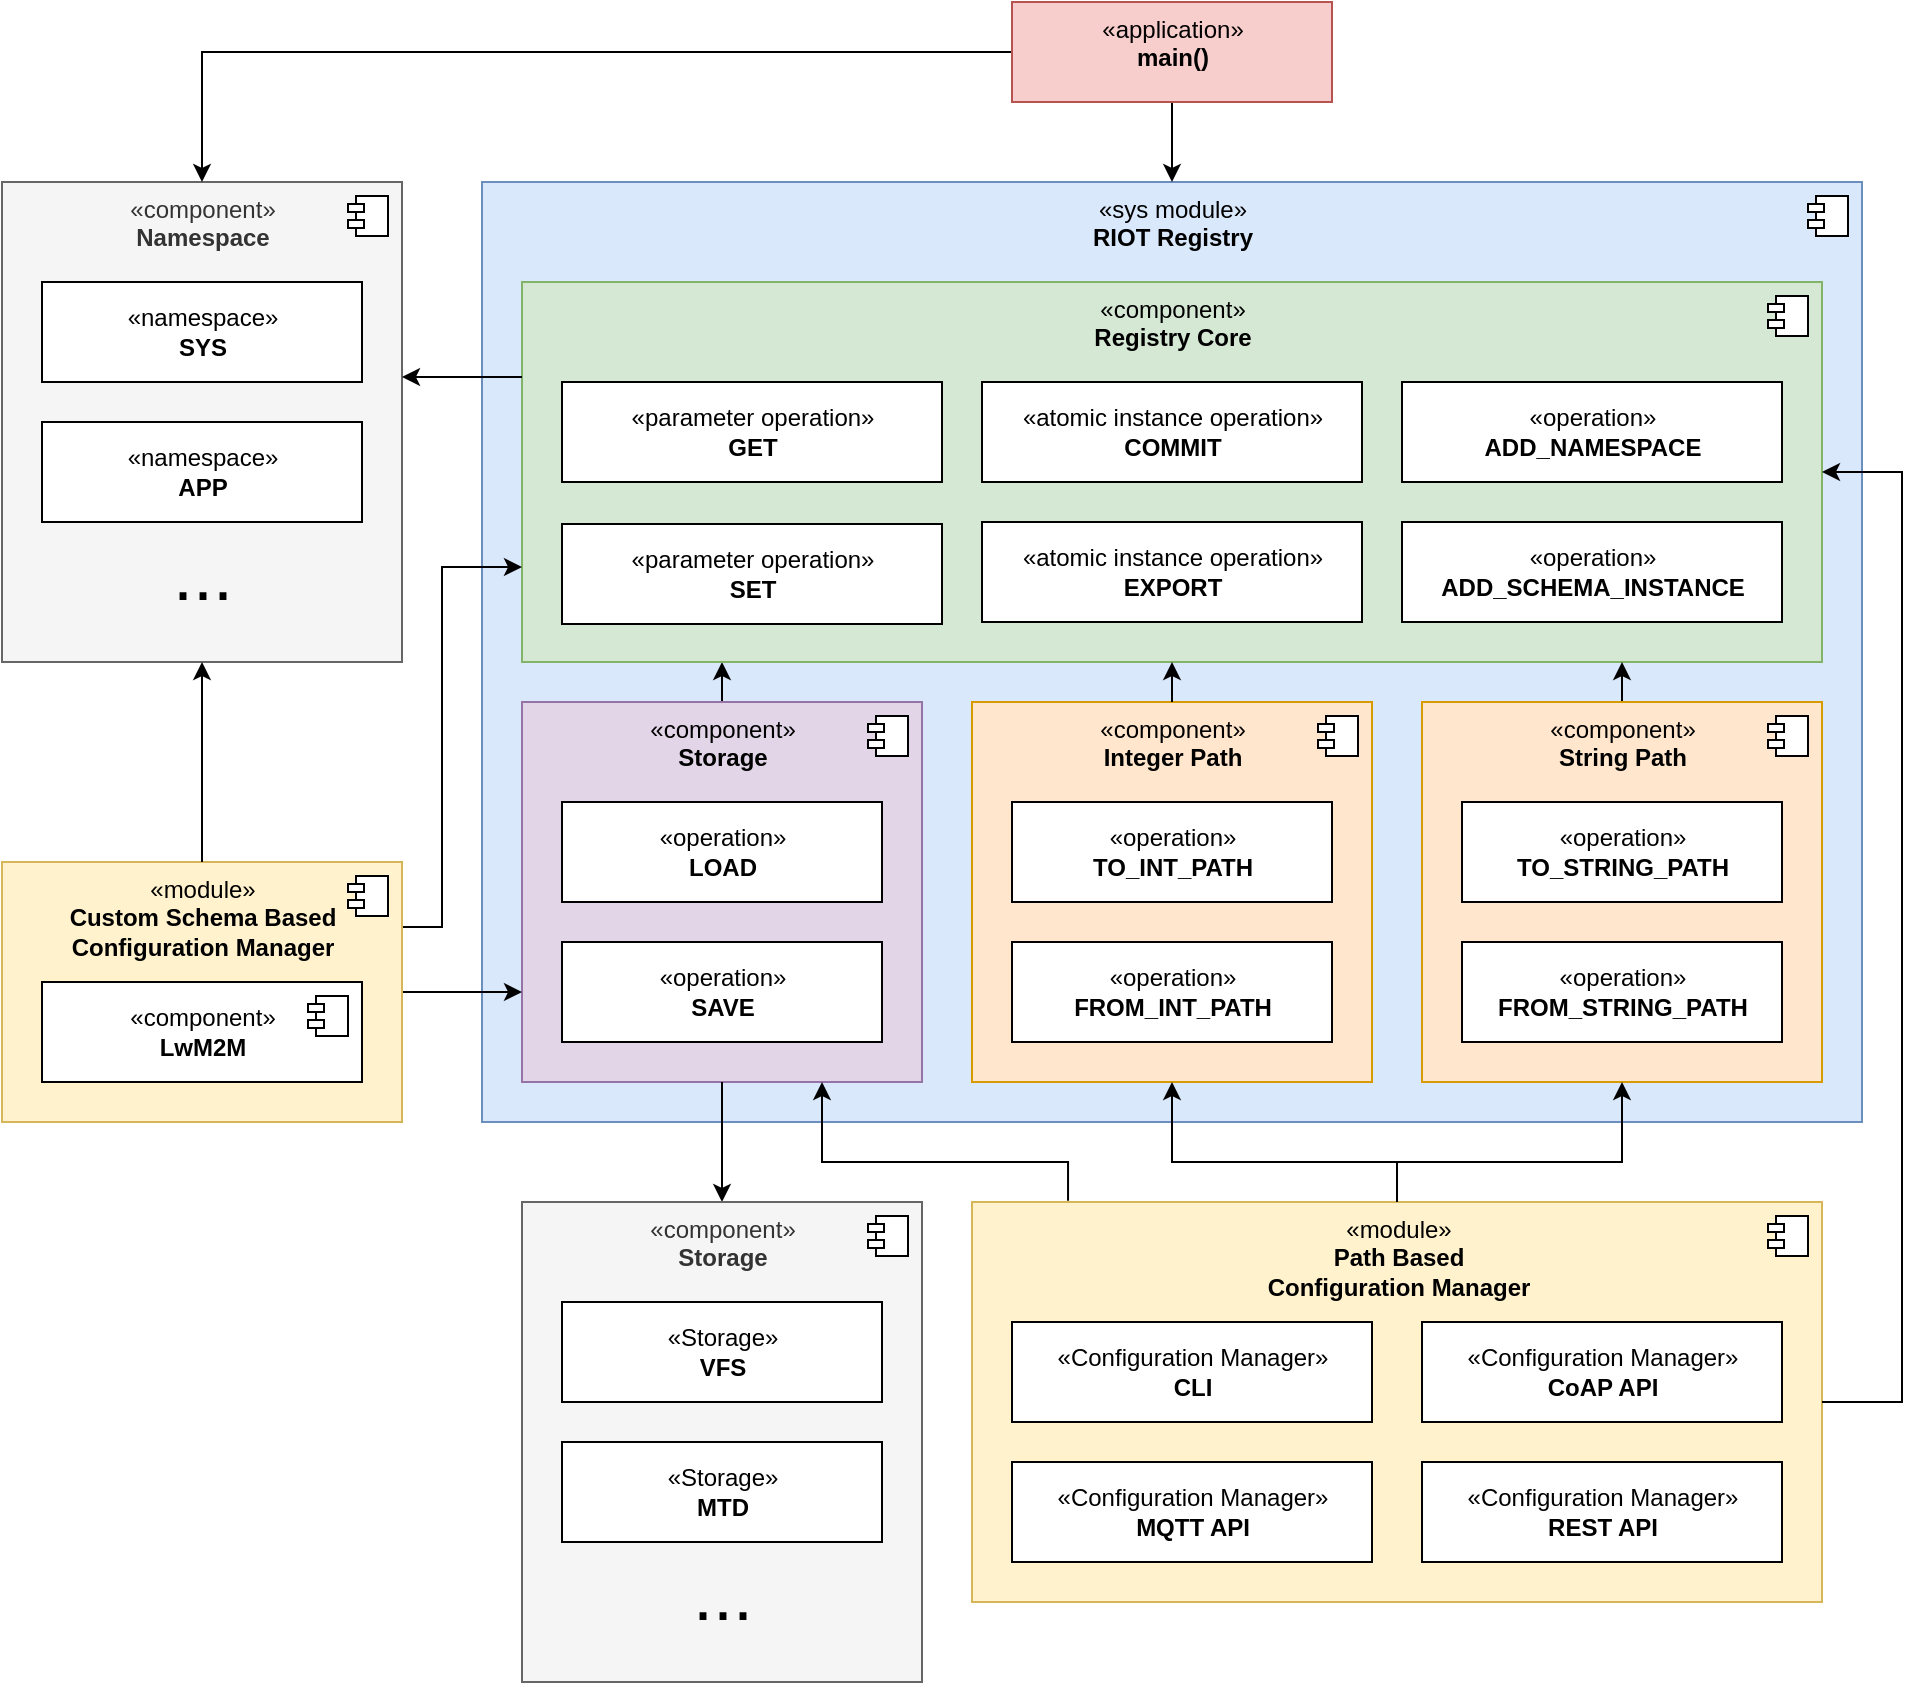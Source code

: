 <mxfile>
    <diagram id="h9DzdqyxrpRUiVM34piB" name="Page-1">
        <mxGraphModel dx="2255" dy="2449" grid="1" gridSize="10" guides="1" tooltips="1" connect="1" arrows="1" fold="1" page="1" pageScale="1" pageWidth="1169" pageHeight="827" math="0" shadow="0">
            <root>
                <mxCell id="0"/>
                <mxCell id="1" parent="0"/>
                <mxCell id="35" value="«sys module»&lt;br&gt;&lt;b&gt;RIOT Registry&lt;/b&gt;" style="html=1;dropTarget=0;verticalAlign=top;fillColor=#dae8fc;strokeColor=#6c8ebf;" parent="1" vertex="1">
                    <mxGeometry x="-880" y="-1520" width="690" height="470" as="geometry"/>
                </mxCell>
                <mxCell id="36" value="" style="shape=module;jettyWidth=8;jettyHeight=4;" parent="35" vertex="1">
                    <mxGeometry x="1" width="20" height="20" relative="1" as="geometry">
                        <mxPoint x="-27" y="7" as="offset"/>
                    </mxGeometry>
                </mxCell>
                <mxCell id="74" style="edgeStyle=elbowEdgeStyle;rounded=0;html=1;fontSize=36;" parent="1" source="57" target="2" edge="1">
                    <mxGeometry relative="1" as="geometry"/>
                </mxCell>
                <mxCell id="57" value="«component»&lt;br&gt;&lt;b&gt;Storage&lt;/b&gt;" style="html=1;dropTarget=0;verticalAlign=top;fillColor=#e1d5e7;strokeColor=#9673a6;" parent="1" vertex="1">
                    <mxGeometry x="-860" y="-1260" width="200" height="190" as="geometry"/>
                </mxCell>
                <mxCell id="58" value="" style="shape=module;jettyWidth=8;jettyHeight=4;" parent="57" vertex="1">
                    <mxGeometry x="1" width="20" height="20" relative="1" as="geometry">
                        <mxPoint x="-27" y="7" as="offset"/>
                    </mxGeometry>
                </mxCell>
                <mxCell id="50" value="«module»&lt;br&gt;&lt;b&gt;Path Based&lt;br&gt;Configuration Manager&lt;/b&gt;" style="html=1;dropTarget=0;verticalAlign=top;fillColor=#fff2cc;strokeColor=#d6b656;" parent="1" vertex="1">
                    <mxGeometry x="-635" y="-1010" width="425" height="200" as="geometry"/>
                </mxCell>
                <mxCell id="51" value="" style="shape=module;jettyWidth=8;jettyHeight=4;" parent="50" vertex="1">
                    <mxGeometry x="1" width="20" height="20" relative="1" as="geometry">
                        <mxPoint x="-27" y="7" as="offset"/>
                    </mxGeometry>
                </mxCell>
                <mxCell id="2" value="«component»&lt;br&gt;&lt;b&gt;Registry Core&lt;/b&gt;" style="html=1;dropTarget=0;verticalAlign=top;fillColor=#d5e8d4;strokeColor=#82b366;" parent="1" vertex="1">
                    <mxGeometry x="-860" y="-1470" width="650" height="190" as="geometry"/>
                </mxCell>
                <mxCell id="3" value="" style="shape=module;jettyWidth=8;jettyHeight=4;" parent="2" vertex="1">
                    <mxGeometry x="1" width="20" height="20" relative="1" as="geometry">
                        <mxPoint x="-27" y="7" as="offset"/>
                    </mxGeometry>
                </mxCell>
                <mxCell id="118" style="html=1;edgeStyle=elbowEdgeStyle;" parent="1" source="4" target="2" edge="1">
                    <mxGeometry relative="1" as="geometry"/>
                </mxCell>
                <mxCell id="4" value="«component»&lt;br&gt;&lt;b&gt;String Path&lt;/b&gt;" style="html=1;dropTarget=0;verticalAlign=top;fillColor=#ffe6cc;strokeColor=#d79b00;" parent="1" vertex="1">
                    <mxGeometry x="-410" y="-1260" width="200" height="190" as="geometry"/>
                </mxCell>
                <mxCell id="5" value="" style="shape=module;jettyWidth=8;jettyHeight=4;" parent="4" vertex="1">
                    <mxGeometry x="1" width="20" height="20" relative="1" as="geometry">
                        <mxPoint x="-27" y="7" as="offset"/>
                    </mxGeometry>
                </mxCell>
                <mxCell id="34" style="edgeStyle=elbowEdgeStyle;rounded=0;html=1;fontSize=36;entryX=0.5;entryY=1;entryDx=0;entryDy=0;exitX=0.5;exitY=0;exitDx=0;exitDy=0;elbow=vertical;" parent="1" source="50" target="4" edge="1">
                    <mxGeometry relative="1" as="geometry">
                        <mxPoint x="200" y="-920" as="targetPoint"/>
                        <Array as="points">
                            <mxPoint x="-370" y="-1030"/>
                        </Array>
                    </mxGeometry>
                </mxCell>
                <mxCell id="8" value="«Configuration Manager»&lt;br&gt;&lt;b&gt;CLI&lt;/b&gt;" style="html=1;dropTarget=0;verticalAlign=middle;" parent="1" vertex="1">
                    <mxGeometry x="-615" y="-950" width="180" height="50" as="geometry"/>
                </mxCell>
                <mxCell id="10" value="«component»&lt;br&gt;&lt;b&gt;Namespace&lt;/b&gt;" style="html=1;dropTarget=0;verticalAlign=top;fillColor=#f5f5f5;strokeColor=#666666;fontColor=#333333;" parent="1" vertex="1">
                    <mxGeometry x="-1120" y="-1520" width="200" height="240" as="geometry"/>
                </mxCell>
                <mxCell id="11" value="" style="shape=module;jettyWidth=8;jettyHeight=4;" parent="10" vertex="1">
                    <mxGeometry x="1" width="20" height="20" relative="1" as="geometry">
                        <mxPoint x="-27" y="7" as="offset"/>
                    </mxGeometry>
                </mxCell>
                <mxCell id="12" value="«namespace»&lt;br&gt;&lt;b&gt;SYS&lt;/b&gt;" style="html=1;dropTarget=0;verticalAlign=middle;" parent="1" vertex="1">
                    <mxGeometry x="-1100" y="-1470" width="160" height="50" as="geometry"/>
                </mxCell>
                <mxCell id="14" value="«namespace»&lt;br&gt;&lt;b&gt;APP&lt;/b&gt;" style="html=1;dropTarget=0;verticalAlign=middle;" parent="1" vertex="1">
                    <mxGeometry x="-1100" y="-1400" width="160" height="50" as="geometry"/>
                </mxCell>
                <mxCell id="18" value="&lt;font style=&quot;font-size: 36px;&quot;&gt;...&lt;/font&gt;" style="text;html=1;align=center;verticalAlign=middle;resizable=0;points=[];autosize=1;strokeColor=none;fillColor=none;" parent="1" vertex="1">
                    <mxGeometry x="-1045" y="-1354" width="50" height="60" as="geometry"/>
                </mxCell>
                <mxCell id="19" value="«parameter operation»&lt;br&gt;&lt;b&gt;GET&lt;/b&gt;" style="html=1;dropTarget=0;verticalAlign=middle;" parent="1" vertex="1">
                    <mxGeometry x="-840" y="-1420" width="190" height="50" as="geometry"/>
                </mxCell>
                <mxCell id="21" value="«parameter operation»&lt;br&gt;&lt;b&gt;SET&lt;/b&gt;" style="html=1;dropTarget=0;verticalAlign=middle;" parent="1" vertex="1">
                    <mxGeometry x="-840" y="-1349" width="190" height="50" as="geometry"/>
                </mxCell>
                <mxCell id="23" value="«operation»&lt;br&gt;&lt;b&gt;ADD_NAMESPACE&lt;/b&gt;" style="html=1;dropTarget=0;verticalAlign=middle;horizontal=1;" parent="1" vertex="1">
                    <mxGeometry x="-420" y="-1420" width="190" height="50" as="geometry"/>
                </mxCell>
                <mxCell id="25" value="«operation»&lt;br style=&quot;border-color: var(--border-color);&quot;&gt;&lt;b style=&quot;border-color: var(--border-color);&quot;&gt;ADD_SCHEMA_INSTANCE&lt;/b&gt;" style="html=1;dropTarget=0;verticalAlign=middle;" parent="1" vertex="1">
                    <mxGeometry x="-420" y="-1350" width="190" height="50" as="geometry"/>
                </mxCell>
                <mxCell id="30" value="«operation»&lt;br&gt;&lt;b&gt;TO_STRING_PATH&lt;/b&gt;" style="html=1;dropTarget=0;verticalAlign=middle;" parent="1" vertex="1">
                    <mxGeometry x="-390" y="-1210" width="160" height="50" as="geometry"/>
                </mxCell>
                <mxCell id="31" value="«operation»&lt;br&gt;&lt;b&gt;FROM_STRING_PATH&lt;/b&gt;" style="html=1;dropTarget=0;verticalAlign=middle;" parent="1" vertex="1">
                    <mxGeometry x="-390" y="-1140" width="160" height="50" as="geometry"/>
                </mxCell>
                <mxCell id="39" value="«Configuration Manager»&lt;br&gt;&lt;b&gt;CoAP API&lt;/b&gt;" style="html=1;dropTarget=0;verticalAlign=middle;" parent="1" vertex="1">
                    <mxGeometry x="-410" y="-950" width="180" height="50" as="geometry"/>
                </mxCell>
                <mxCell id="41" value="«Configuration Manager»&lt;br&gt;&lt;b&gt;MQTT API&lt;/b&gt;" style="html=1;dropTarget=0;verticalAlign=middle;" parent="1" vertex="1">
                    <mxGeometry x="-615" y="-880" width="180" height="50" as="geometry"/>
                </mxCell>
                <mxCell id="49" style="edgeStyle=elbowEdgeStyle;rounded=0;html=1;fontSize=36;exitX=1;exitY=0.25;exitDx=0;exitDy=0;entryX=0;entryY=0.75;entryDx=0;entryDy=0;" parent="1" source="60" target="2" edge="1">
                    <mxGeometry relative="1" as="geometry">
                        <mxPoint x="-70" y="-1295" as="sourcePoint"/>
                        <Array as="points">
                            <mxPoint x="-900" y="-1230"/>
                        </Array>
                    </mxGeometry>
                </mxCell>
                <mxCell id="59" style="edgeStyle=elbowEdgeStyle;rounded=0;elbow=vertical;html=1;fontSize=36;" parent="1" source="60" target="57" edge="1">
                    <mxGeometry relative="1" as="geometry">
                        <mxPoint x="30" y="-1270" as="sourcePoint"/>
                        <Array as="points">
                            <mxPoint x="-1040" y="-1160"/>
                        </Array>
                    </mxGeometry>
                </mxCell>
                <mxCell id="55" value="«operation»&lt;br&gt;&lt;b&gt;LOAD&lt;/b&gt;" style="html=1;dropTarget=0;verticalAlign=middle;" parent="1" vertex="1">
                    <mxGeometry x="-840" y="-1210" width="160" height="50" as="geometry"/>
                </mxCell>
                <mxCell id="56" value="«operation»&lt;br&gt;&lt;b&gt;SAVE&lt;/b&gt;" style="html=1;dropTarget=0;verticalAlign=middle;" parent="1" vertex="1">
                    <mxGeometry x="-840" y="-1140" width="160" height="50" as="geometry"/>
                </mxCell>
                <mxCell id="60" value="«module»&lt;br&gt;&lt;b&gt;Custom Schema Based&lt;br&gt;Configuration Manager&lt;/b&gt;" style="html=1;dropTarget=0;verticalAlign=top;fillColor=#fff2cc;strokeColor=#d6b656;" parent="1" vertex="1">
                    <mxGeometry x="-1120" y="-1180" width="200" height="130" as="geometry"/>
                </mxCell>
                <mxCell id="61" value="" style="shape=module;jettyWidth=8;jettyHeight=4;" parent="60" vertex="1">
                    <mxGeometry x="1" width="20" height="20" relative="1" as="geometry">
                        <mxPoint x="-27" y="7" as="offset"/>
                    </mxGeometry>
                </mxCell>
                <mxCell id="68" value="«component»&lt;br&gt;&lt;b&gt;LwM2M&lt;/b&gt;" style="html=1;dropTarget=0;verticalAlign=middle;" parent="1" vertex="1">
                    <mxGeometry x="-1100" y="-1120" width="160" height="50" as="geometry"/>
                </mxCell>
                <mxCell id="69" value="" style="shape=module;jettyWidth=8;jettyHeight=4;" parent="68" vertex="1">
                    <mxGeometry x="1" width="20" height="20" relative="1" as="geometry">
                        <mxPoint x="-27" y="7" as="offset"/>
                    </mxGeometry>
                </mxCell>
                <mxCell id="72" value="«Configuration Manager»&lt;br&gt;&lt;b&gt;REST API&lt;/b&gt;" style="html=1;dropTarget=0;verticalAlign=middle;" parent="1" vertex="1">
                    <mxGeometry x="-410" y="-880" width="180" height="50" as="geometry"/>
                </mxCell>
                <mxCell id="100" style="edgeStyle=elbowEdgeStyle;rounded=0;html=1;fontSize=14;" parent="1" source="57" target="77" edge="1">
                    <mxGeometry relative="1" as="geometry">
                        <mxPoint x="-380.0" y="-780" as="targetPoint"/>
                    </mxGeometry>
                </mxCell>
                <mxCell id="77" value="«component»&lt;br&gt;&lt;b&gt;Storage&lt;/b&gt;" style="html=1;dropTarget=0;verticalAlign=top;fillColor=#f5f5f5;strokeColor=#666666;fontColor=#333333;" parent="1" vertex="1">
                    <mxGeometry x="-860" y="-1010" width="200" height="240" as="geometry"/>
                </mxCell>
                <mxCell id="78" value="" style="shape=module;jettyWidth=8;jettyHeight=4;" parent="77" vertex="1">
                    <mxGeometry x="1" width="20" height="20" relative="1" as="geometry">
                        <mxPoint x="-27" y="7" as="offset"/>
                    </mxGeometry>
                </mxCell>
                <mxCell id="79" value="«Storage»&lt;br&gt;&lt;b&gt;VFS&lt;/b&gt;" style="html=1;dropTarget=0;verticalAlign=middle;" parent="1" vertex="1">
                    <mxGeometry x="-840" y="-960" width="160" height="50" as="geometry"/>
                </mxCell>
                <mxCell id="81" value="&lt;font style=&quot;font-size: 36px;&quot;&gt;...&lt;/font&gt;" style="text;html=1;align=center;verticalAlign=middle;resizable=0;points=[];autosize=1;strokeColor=none;fillColor=none;" parent="1" vertex="1">
                    <mxGeometry x="-785" y="-844" width="50" height="60" as="geometry"/>
                </mxCell>
                <mxCell id="92" value="«Storage»&lt;br&gt;&lt;b&gt;MTD&lt;/b&gt;" style="html=1;dropTarget=0;verticalAlign=middle;" parent="1" vertex="1">
                    <mxGeometry x="-840" y="-890" width="160" height="50" as="geometry"/>
                </mxCell>
                <mxCell id="94" value="«atomic instance operation»&lt;br&gt;&lt;b&gt;COMMIT&lt;/b&gt;" style="html=1;dropTarget=0;verticalAlign=middle;" parent="1" vertex="1">
                    <mxGeometry x="-630" y="-1420" width="190" height="50" as="geometry"/>
                </mxCell>
                <mxCell id="95" value="«atomic instance operation»&lt;br&gt;&lt;b&gt;EXPORT&lt;/b&gt;" style="html=1;dropTarget=0;verticalAlign=middle;" parent="1" vertex="1">
                    <mxGeometry x="-630" y="-1350" width="190" height="50" as="geometry"/>
                </mxCell>
                <mxCell id="105" style="edgeStyle=elbowEdgeStyle;rounded=0;elbow=vertical;html=1;fontSize=14;" parent="1" source="104" target="10" edge="1">
                    <mxGeometry relative="1" as="geometry">
                        <Array as="points">
                            <mxPoint x="-790" y="-1585"/>
                        </Array>
                    </mxGeometry>
                </mxCell>
                <mxCell id="106" style="edgeStyle=elbowEdgeStyle;rounded=0;elbow=vertical;html=1;fontSize=14;" parent="1" source="104" target="35" edge="1">
                    <mxGeometry relative="1" as="geometry">
                        <mxPoint x="-950" y="-880" as="targetPoint"/>
                    </mxGeometry>
                </mxCell>
                <mxCell id="104" value="«application»&lt;br&gt;&lt;b&gt;main()&lt;/b&gt;" style="html=1;dropTarget=0;verticalAlign=top;fillColor=#f8cecc;strokeColor=#b85450;" parent="1" vertex="1">
                    <mxGeometry x="-615" y="-1610" width="160" height="50" as="geometry"/>
                </mxCell>
                <mxCell id="107" style="edgeStyle=elbowEdgeStyle;rounded=0;elbow=vertical;html=1;fontSize=36;" parent="1" source="60" target="10" edge="1">
                    <mxGeometry relative="1" as="geometry">
                        <mxPoint x="-1030" y="-1330.0" as="sourcePoint"/>
                        <mxPoint x="-840" y="-1150" as="targetPoint"/>
                    </mxGeometry>
                </mxCell>
                <mxCell id="110" value="«component»&lt;br&gt;&lt;b&gt;Integer Path&lt;/b&gt;" style="html=1;dropTarget=0;verticalAlign=top;fillColor=#ffe6cc;strokeColor=#d79b00;" parent="1" vertex="1">
                    <mxGeometry x="-635" y="-1260" width="200" height="190" as="geometry"/>
                </mxCell>
                <mxCell id="111" value="" style="shape=module;jettyWidth=8;jettyHeight=4;" parent="110" vertex="1">
                    <mxGeometry x="1" width="20" height="20" relative="1" as="geometry">
                        <mxPoint x="-27" y="7" as="offset"/>
                    </mxGeometry>
                </mxCell>
                <mxCell id="112" value="«operation»&lt;br&gt;&lt;b&gt;TO_INT_PATH&lt;/b&gt;" style="html=1;dropTarget=0;verticalAlign=middle;" parent="1" vertex="1">
                    <mxGeometry x="-615" y="-1210" width="160" height="50" as="geometry"/>
                </mxCell>
                <mxCell id="113" value="«operation»&lt;br&gt;&lt;b&gt;FROM_INT_PATH&lt;/b&gt;" style="html=1;dropTarget=0;verticalAlign=middle;" parent="1" vertex="1">
                    <mxGeometry x="-615" y="-1140" width="160" height="50" as="geometry"/>
                </mxCell>
                <mxCell id="116" style="edgeStyle=elbowEdgeStyle;rounded=0;html=1;fontSize=36;entryX=0.5;entryY=1;entryDx=0;entryDy=0;exitX=0.5;exitY=0;exitDx=0;exitDy=0;elbow=vertical;" parent="1" source="50" target="110" edge="1">
                    <mxGeometry relative="1" as="geometry">
                        <mxPoint x="-289.5" y="-1060" as="targetPoint"/>
                        <mxPoint x="-420" y="-860" as="sourcePoint"/>
                        <Array as="points">
                            <mxPoint x="-460" y="-1030"/>
                        </Array>
                    </mxGeometry>
                </mxCell>
                <mxCell id="117" style="rounded=0;html=1;fontSize=36;entryX=0.5;entryY=1;entryDx=0;entryDy=0;" parent="1" source="110" target="2" edge="1">
                    <mxGeometry relative="1" as="geometry">
                        <mxPoint x="-520.0" y="-1060" as="targetPoint"/>
                        <mxPoint x="-520.0" y="-860" as="sourcePoint"/>
                    </mxGeometry>
                </mxCell>
                <mxCell id="121" style="edgeStyle=elbowEdgeStyle;rounded=0;html=1;fontSize=36;elbow=vertical;exitX=0;exitY=0.25;exitDx=0;exitDy=0;" parent="1" source="2" target="10" edge="1">
                    <mxGeometry relative="1" as="geometry">
                        <mxPoint x="-920" y="-1420" as="sourcePoint"/>
                        <mxPoint x="-850" y="-1317.5" as="targetPoint"/>
                    </mxGeometry>
                </mxCell>
                <mxCell id="122" style="edgeStyle=elbowEdgeStyle;rounded=0;html=1;fontSize=36;exitX=1;exitY=0.5;exitDx=0;exitDy=0;" parent="1" source="50" target="2" edge="1">
                    <mxGeometry relative="1" as="geometry">
                        <mxPoint x="-300" y="-1060" as="targetPoint"/>
                        <mxPoint x="-412.5" y="-1000" as="sourcePoint"/>
                        <Array as="points">
                            <mxPoint x="-170" y="-1140"/>
                        </Array>
                    </mxGeometry>
                </mxCell>
                <mxCell id="123" style="rounded=0;html=1;fontSize=36;entryX=0.75;entryY=1;entryDx=0;entryDy=0;exitX=0.113;exitY=-0.003;exitDx=0;exitDy=0;edgeStyle=elbowEdgeStyle;elbow=vertical;exitPerimeter=0;" parent="1" source="50" target="57" edge="1">
                    <mxGeometry relative="1" as="geometry">
                        <mxPoint x="-525.0" y="-1060" as="targetPoint"/>
                        <mxPoint x="-524.5" y="-1000" as="sourcePoint"/>
                        <Array as="points">
                            <mxPoint x="-670" y="-1030"/>
                        </Array>
                    </mxGeometry>
                </mxCell>
            </root>
        </mxGraphModel>
    </diagram>
</mxfile>